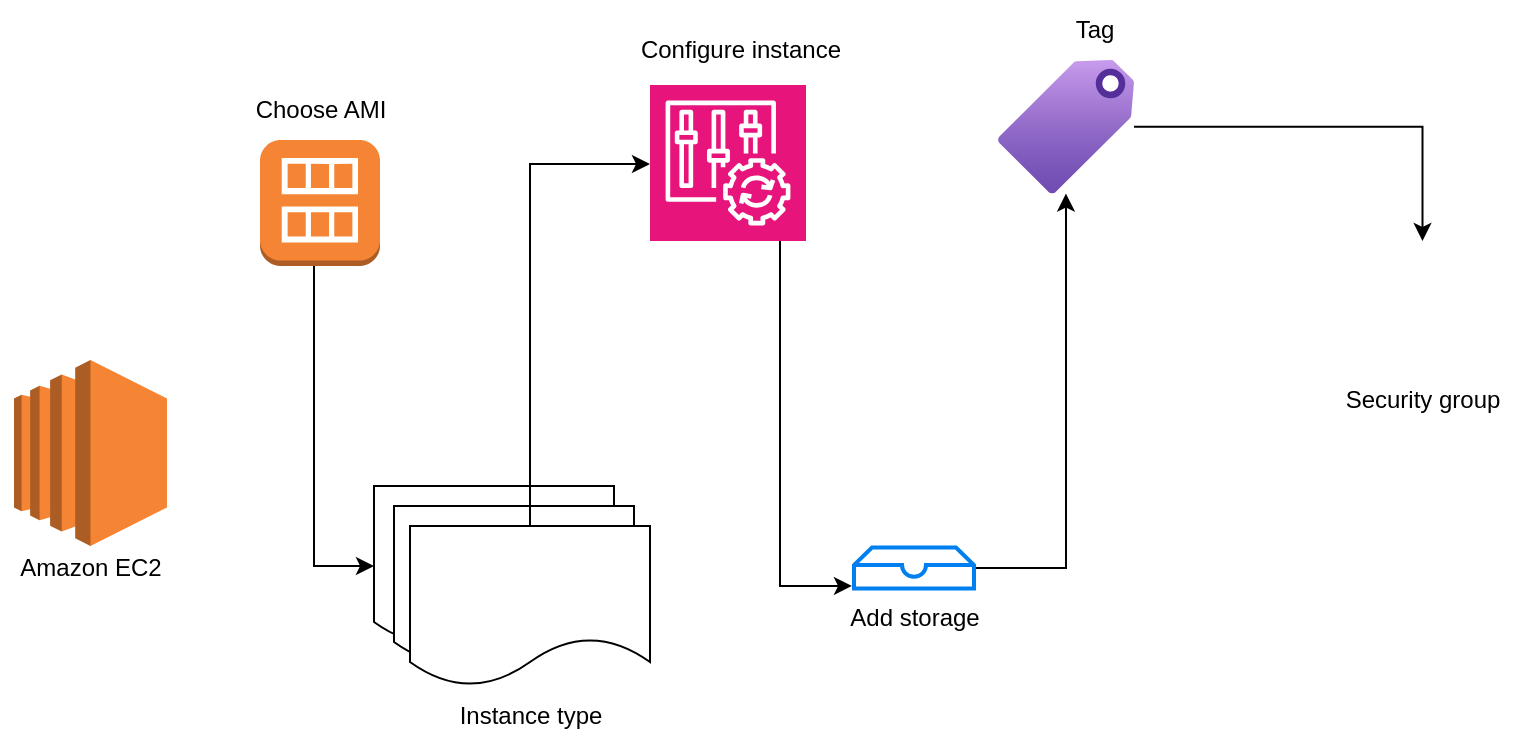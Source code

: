 <mxfile version="23.1.2" type="github">
  <diagram name="Page-1" id="qQv1oiLkJelaUrBO-jtx">
    <mxGraphModel dx="1434" dy="738" grid="1" gridSize="10" guides="1" tooltips="1" connect="1" arrows="1" fold="1" page="1" pageScale="1" pageWidth="850" pageHeight="1100" math="0" shadow="0">
      <root>
        <mxCell id="0" />
        <mxCell id="1" parent="0" />
        <mxCell id="rHuDPzx9Ej4f11BgZDWH-1" value="" style="outlineConnect=0;dashed=0;verticalLabelPosition=bottom;verticalAlign=top;align=center;html=1;shape=mxgraph.aws3.ec2;fillColor=#F58534;gradientColor=none;" vertex="1" parent="1">
          <mxGeometry x="20" y="280" width="76.5" height="93" as="geometry" />
        </mxCell>
        <mxCell id="rHuDPzx9Ej4f11BgZDWH-22" value="" style="edgeStyle=orthogonalEdgeStyle;rounded=0;orthogonalLoop=1;jettySize=auto;html=1;" edge="1" parent="1" source="rHuDPzx9Ej4f11BgZDWH-2" target="rHuDPzx9Ej4f11BgZDWH-3">
          <mxGeometry relative="1" as="geometry">
            <Array as="points">
              <mxPoint x="170" y="383" />
            </Array>
          </mxGeometry>
        </mxCell>
        <mxCell id="rHuDPzx9Ej4f11BgZDWH-2" value="" style="outlineConnect=0;dashed=0;verticalLabelPosition=bottom;verticalAlign=top;align=center;html=1;shape=mxgraph.aws3.ami;fillColor=#F58534;gradientColor=none;" vertex="1" parent="1">
          <mxGeometry x="143" y="170" width="60" height="63" as="geometry" />
        </mxCell>
        <mxCell id="rHuDPzx9Ej4f11BgZDWH-3" value="" style="shape=document;whiteSpace=wrap;html=1;boundedLbl=1;" vertex="1" parent="1">
          <mxGeometry x="200" y="343" width="120" height="80" as="geometry" />
        </mxCell>
        <mxCell id="rHuDPzx9Ej4f11BgZDWH-4" value="" style="shape=document;whiteSpace=wrap;html=1;boundedLbl=1;" vertex="1" parent="1">
          <mxGeometry x="210" y="353" width="120" height="80" as="geometry" />
        </mxCell>
        <mxCell id="rHuDPzx9Ej4f11BgZDWH-24" value="" style="edgeStyle=orthogonalEdgeStyle;rounded=0;orthogonalLoop=1;jettySize=auto;html=1;" edge="1" parent="1" source="rHuDPzx9Ej4f11BgZDWH-6" target="rHuDPzx9Ej4f11BgZDWH-9">
          <mxGeometry relative="1" as="geometry">
            <mxPoint x="278" y="273" as="targetPoint" />
            <Array as="points">
              <mxPoint x="278" y="182" />
            </Array>
          </mxGeometry>
        </mxCell>
        <mxCell id="rHuDPzx9Ej4f11BgZDWH-6" value="" style="shape=document;whiteSpace=wrap;html=1;boundedLbl=1;" vertex="1" parent="1">
          <mxGeometry x="218" y="363" width="120" height="80" as="geometry" />
        </mxCell>
        <mxCell id="rHuDPzx9Ej4f11BgZDWH-28" style="edgeStyle=orthogonalEdgeStyle;rounded=0;orthogonalLoop=1;jettySize=auto;html=1;" edge="1" parent="1" source="rHuDPzx9Ej4f11BgZDWH-7" target="rHuDPzx9Ej4f11BgZDWH-10">
          <mxGeometry relative="1" as="geometry" />
        </mxCell>
        <mxCell id="rHuDPzx9Ej4f11BgZDWH-7" value="" style="image;aspect=fixed;html=1;points=[];align=center;fontSize=12;image=img/lib/azure2/general/Tag.svg;" vertex="1" parent="1">
          <mxGeometry x="512" y="130" width="68" height="66.8" as="geometry" />
        </mxCell>
        <mxCell id="rHuDPzx9Ej4f11BgZDWH-26" style="edgeStyle=orthogonalEdgeStyle;rounded=0;orthogonalLoop=1;jettySize=auto;html=1;" edge="1" parent="1" source="rHuDPzx9Ej4f11BgZDWH-8" target="rHuDPzx9Ej4f11BgZDWH-7">
          <mxGeometry relative="1" as="geometry" />
        </mxCell>
        <mxCell id="rHuDPzx9Ej4f11BgZDWH-8" value="" style="html=1;verticalLabelPosition=bottom;align=center;labelBackgroundColor=#ffffff;verticalAlign=top;strokeWidth=2;strokeColor=#0080F0;shadow=0;dashed=0;shape=mxgraph.ios7.icons.storage;" vertex="1" parent="1">
          <mxGeometry x="440" y="373.75" width="60" height="20.5" as="geometry" />
        </mxCell>
        <mxCell id="rHuDPzx9Ej4f11BgZDWH-9" value="" style="sketch=0;points=[[0,0,0],[0.25,0,0],[0.5,0,0],[0.75,0,0],[1,0,0],[0,1,0],[0.25,1,0],[0.5,1,0],[0.75,1,0],[1,1,0],[0,0.25,0],[0,0.5,0],[0,0.75,0],[1,0.25,0],[1,0.5,0],[1,0.75,0]];points=[[0,0,0],[0.25,0,0],[0.5,0,0],[0.75,0,0],[1,0,0],[0,1,0],[0.25,1,0],[0.5,1,0],[0.75,1,0],[1,1,0],[0,0.25,0],[0,0.5,0],[0,0.75,0],[1,0.25,0],[1,0.5,0],[1,0.75,0]];outlineConnect=0;fontColor=#232F3E;fillColor=#E7157B;strokeColor=#ffffff;dashed=0;verticalLabelPosition=bottom;verticalAlign=top;align=center;html=1;fontSize=12;fontStyle=0;aspect=fixed;shape=mxgraph.aws4.resourceIcon;resIcon=mxgraph.aws4.config;" vertex="1" parent="1">
          <mxGeometry x="338" y="142.5" width="78" height="78" as="geometry" />
        </mxCell>
        <mxCell id="rHuDPzx9Ej4f11BgZDWH-10" value="" style="shape=image;html=1;verticalAlign=top;verticalLabelPosition=bottom;labelBackgroundColor=#ffffff;imageAspect=0;aspect=fixed;image=https://cdn4.iconfinder.com/data/icons/ios-web-user-interface-multi-circle-flat-vol-5/512/Collection_folder_data_group_locked_security_secure_lock-128.png" vertex="1" parent="1">
          <mxGeometry x="692.13" y="220.5" width="64.25" height="64.25" as="geometry" />
        </mxCell>
        <mxCell id="rHuDPzx9Ej4f11BgZDWH-16" value="Choose AMI" style="text;html=1;align=center;verticalAlign=middle;resizable=0;points=[];autosize=1;strokeColor=none;fillColor=none;" vertex="1" parent="1">
          <mxGeometry x="128" y="140" width="90" height="30" as="geometry" />
        </mxCell>
        <mxCell id="rHuDPzx9Ej4f11BgZDWH-17" value="Instance type" style="text;html=1;align=center;verticalAlign=middle;resizable=0;points=[];autosize=1;strokeColor=none;fillColor=none;" vertex="1" parent="1">
          <mxGeometry x="233" y="443" width="90" height="30" as="geometry" />
        </mxCell>
        <mxCell id="rHuDPzx9Ej4f11BgZDWH-18" value="Add storage" style="text;html=1;align=center;verticalAlign=middle;resizable=0;points=[];autosize=1;strokeColor=none;fillColor=none;" vertex="1" parent="1">
          <mxGeometry x="425" y="394.25" width="90" height="30" as="geometry" />
        </mxCell>
        <mxCell id="rHuDPzx9Ej4f11BgZDWH-19" value="Security group" style="text;html=1;align=center;verticalAlign=middle;resizable=0;points=[];autosize=1;strokeColor=none;fillColor=none;" vertex="1" parent="1">
          <mxGeometry x="674.26" y="284.75" width="100" height="30" as="geometry" />
        </mxCell>
        <mxCell id="rHuDPzx9Ej4f11BgZDWH-20" value="Tag" style="text;html=1;align=center;verticalAlign=middle;resizable=0;points=[];autosize=1;strokeColor=none;fillColor=none;" vertex="1" parent="1">
          <mxGeometry x="540" y="100" width="40" height="30" as="geometry" />
        </mxCell>
        <mxCell id="rHuDPzx9Ej4f11BgZDWH-21" value="Configure instance" style="text;html=1;align=center;verticalAlign=middle;resizable=0;points=[];autosize=1;strokeColor=none;fillColor=none;" vertex="1" parent="1">
          <mxGeometry x="323" y="110" width="120" height="30" as="geometry" />
        </mxCell>
        <mxCell id="rHuDPzx9Ej4f11BgZDWH-25" style="edgeStyle=orthogonalEdgeStyle;rounded=0;orthogonalLoop=1;jettySize=auto;html=1;entryX=0.011;entryY=-0.042;entryDx=0;entryDy=0;entryPerimeter=0;" edge="1" parent="1">
          <mxGeometry relative="1" as="geometry">
            <mxPoint x="403" y="220.5" as="sourcePoint" />
            <mxPoint x="438.99" y="392.99" as="targetPoint" />
            <Array as="points">
              <mxPoint x="403" y="393" />
            </Array>
          </mxGeometry>
        </mxCell>
        <mxCell id="rHuDPzx9Ej4f11BgZDWH-29" value="Amazon EC2" style="text;html=1;align=center;verticalAlign=middle;resizable=0;points=[];autosize=1;strokeColor=none;fillColor=none;" vertex="1" parent="1">
          <mxGeometry x="13.25" y="369" width="90" height="30" as="geometry" />
        </mxCell>
      </root>
    </mxGraphModel>
  </diagram>
</mxfile>
